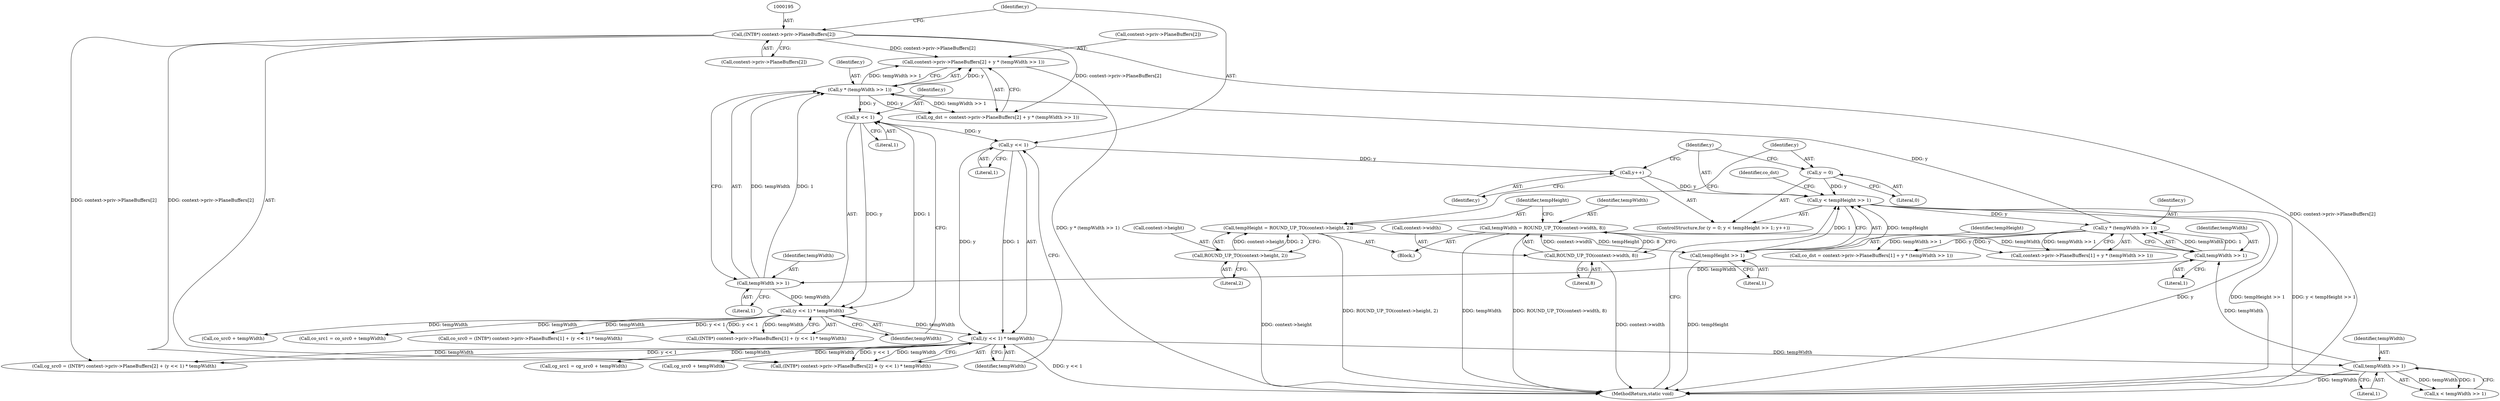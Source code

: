 digraph "1_FreeRDP_d1112c279bd1a327e8e4d0b5f371458bf2579659_6@array" {
"1000156" [label="(Call,context->priv->PlaneBuffers[2] + y * (tempWidth >> 1))"];
"1000194" [label="(Call,(INT8*) context->priv->PlaneBuffers[2])"];
"1000164" [label="(Call,y * (tempWidth >> 1))"];
"1000149" [label="(Call,y * (tempWidth >> 1))"];
"1000131" [label="(Call,y < tempHeight >> 1)"];
"1000128" [label="(Call,y = 0)"];
"1000136" [label="(Call,y++)"];
"1000204" [label="(Call,y << 1)"];
"1000182" [label="(Call,y << 1)"];
"1000133" [label="(Call,tempHeight >> 1)"];
"1000120" [label="(Call,tempHeight = ROUND_UP_TO(context->height, 2))"];
"1000122" [label="(Call,ROUND_UP_TO(context->height, 2))"];
"1000151" [label="(Call,tempWidth >> 1)"];
"1000113" [label="(Call,tempWidth = ROUND_UP_TO(context->width, 8))"];
"1000115" [label="(Call,ROUND_UP_TO(context->width, 8))"];
"1000219" [label="(Call,tempWidth >> 1)"];
"1000203" [label="(Call,(y << 1) * tempWidth)"];
"1000181" [label="(Call,(y << 1) * tempWidth)"];
"1000166" [label="(Call,tempWidth >> 1)"];
"1000157" [label="(Call,context->priv->PlaneBuffers[2])"];
"1000154" [label="(Call,cg_dst = context->priv->PlaneBuffers[2] + y * (tempWidth >> 1))"];
"1000141" [label="(Call,context->priv->PlaneBuffers[1] + y * (tempWidth >> 1))"];
"1000119" [label="(Literal,8)"];
"1000140" [label="(Identifier,co_dst)"];
"1000183" [label="(Identifier,y)"];
"1000153" [label="(Literal,1)"];
"1000156" [label="(Call,context->priv->PlaneBuffers[2] + y * (tempWidth >> 1))"];
"1000168" [label="(Literal,1)"];
"1000115" [label="(Call,ROUND_UP_TO(context->width, 8))"];
"1000123" [label="(Call,context->height)"];
"1000186" [label="(Call,co_src1 = co_src0 + tempWidth)"];
"1000136" [label="(Call,y++)"];
"1000203" [label="(Call,(y << 1) * tempWidth)"];
"1000129" [label="(Identifier,y)"];
"1000135" [label="(Literal,1)"];
"1000150" [label="(Identifier,y)"];
"1000151" [label="(Call,tempWidth >> 1)"];
"1000113" [label="(Call,tempWidth = ROUND_UP_TO(context->width, 8))"];
"1000206" [label="(Literal,1)"];
"1000164" [label="(Call,y * (tempWidth >> 1))"];
"1000219" [label="(Call,tempWidth >> 1)"];
"1000169" [label="(Call,co_src0 = (INT8*) context->priv->PlaneBuffers[1] + (y << 1) * tempWidth)"];
"1000165" [label="(Identifier,y)"];
"1000131" [label="(Call,y < tempHeight >> 1)"];
"1000185" [label="(Identifier,tempWidth)"];
"1000133" [label="(Call,tempHeight >> 1)"];
"1000134" [label="(Identifier,tempHeight)"];
"1000221" [label="(Literal,1)"];
"1000149" [label="(Call,y * (tempWidth >> 1))"];
"1000184" [label="(Literal,1)"];
"1000220" [label="(Identifier,tempWidth)"];
"1000122" [label="(Call,ROUND_UP_TO(context->height, 2))"];
"1000193" [label="(Call,(INT8*) context->priv->PlaneBuffers[2] + (y << 1) * tempWidth)"];
"1000128" [label="(Call,y = 0)"];
"1000152" [label="(Identifier,tempWidth)"];
"1000207" [label="(Identifier,tempWidth)"];
"1000126" [label="(Literal,2)"];
"1000196" [label="(Call,context->priv->PlaneBuffers[2])"];
"1000102" [label="(Block,)"];
"1000132" [label="(Identifier,y)"];
"1000116" [label="(Call,context->width)"];
"1000139" [label="(Call,co_dst = context->priv->PlaneBuffers[1] + y * (tempWidth >> 1))"];
"1000120" [label="(Call,tempHeight = ROUND_UP_TO(context->height, 2))"];
"1000167" [label="(Identifier,tempWidth)"];
"1000137" [label="(Identifier,y)"];
"1000204" [label="(Call,y << 1)"];
"1000127" [label="(ControlStructure,for (y = 0; y < tempHeight >> 1; y++))"];
"1000217" [label="(Call,x < tempWidth >> 1)"];
"1000191" [label="(Call,cg_src0 = (INT8*) context->priv->PlaneBuffers[2] + (y << 1) * tempWidth)"];
"1000114" [label="(Identifier,tempWidth)"];
"1000171" [label="(Call,(INT8*) context->priv->PlaneBuffers[1] + (y << 1) * tempWidth)"];
"1000188" [label="(Call,co_src0 + tempWidth)"];
"1000130" [label="(Literal,0)"];
"1000166" [label="(Call,tempWidth >> 1)"];
"1000181" [label="(Call,(y << 1) * tempWidth)"];
"1000121" [label="(Identifier,tempHeight)"];
"1000299" [label="(MethodReturn,static void)"];
"1000208" [label="(Call,cg_src1 = cg_src0 + tempWidth)"];
"1000182" [label="(Call,y << 1)"];
"1000194" [label="(Call,(INT8*) context->priv->PlaneBuffers[2])"];
"1000205" [label="(Identifier,y)"];
"1000210" [label="(Call,cg_src0 + tempWidth)"];
"1000156" -> "1000154"  [label="AST: "];
"1000156" -> "1000164"  [label="CFG: "];
"1000157" -> "1000156"  [label="AST: "];
"1000164" -> "1000156"  [label="AST: "];
"1000154" -> "1000156"  [label="CFG: "];
"1000156" -> "1000299"  [label="DDG: y * (tempWidth >> 1)"];
"1000194" -> "1000156"  [label="DDG: context->priv->PlaneBuffers[2]"];
"1000164" -> "1000156"  [label="DDG: y"];
"1000164" -> "1000156"  [label="DDG: tempWidth >> 1"];
"1000194" -> "1000193"  [label="AST: "];
"1000194" -> "1000196"  [label="CFG: "];
"1000195" -> "1000194"  [label="AST: "];
"1000196" -> "1000194"  [label="AST: "];
"1000205" -> "1000194"  [label="CFG: "];
"1000194" -> "1000299"  [label="DDG: context->priv->PlaneBuffers[2]"];
"1000194" -> "1000154"  [label="DDG: context->priv->PlaneBuffers[2]"];
"1000194" -> "1000191"  [label="DDG: context->priv->PlaneBuffers[2]"];
"1000194" -> "1000193"  [label="DDG: context->priv->PlaneBuffers[2]"];
"1000164" -> "1000166"  [label="CFG: "];
"1000165" -> "1000164"  [label="AST: "];
"1000166" -> "1000164"  [label="AST: "];
"1000164" -> "1000154"  [label="DDG: y"];
"1000164" -> "1000154"  [label="DDG: tempWidth >> 1"];
"1000149" -> "1000164"  [label="DDG: y"];
"1000166" -> "1000164"  [label="DDG: tempWidth"];
"1000166" -> "1000164"  [label="DDG: 1"];
"1000164" -> "1000182"  [label="DDG: y"];
"1000149" -> "1000141"  [label="AST: "];
"1000149" -> "1000151"  [label="CFG: "];
"1000150" -> "1000149"  [label="AST: "];
"1000151" -> "1000149"  [label="AST: "];
"1000141" -> "1000149"  [label="CFG: "];
"1000149" -> "1000139"  [label="DDG: y"];
"1000149" -> "1000139"  [label="DDG: tempWidth >> 1"];
"1000149" -> "1000141"  [label="DDG: y"];
"1000149" -> "1000141"  [label="DDG: tempWidth >> 1"];
"1000131" -> "1000149"  [label="DDG: y"];
"1000151" -> "1000149"  [label="DDG: tempWidth"];
"1000151" -> "1000149"  [label="DDG: 1"];
"1000131" -> "1000127"  [label="AST: "];
"1000131" -> "1000133"  [label="CFG: "];
"1000132" -> "1000131"  [label="AST: "];
"1000133" -> "1000131"  [label="AST: "];
"1000140" -> "1000131"  [label="CFG: "];
"1000299" -> "1000131"  [label="CFG: "];
"1000131" -> "1000299"  [label="DDG: y"];
"1000131" -> "1000299"  [label="DDG: tempHeight >> 1"];
"1000131" -> "1000299"  [label="DDG: y < tempHeight >> 1"];
"1000128" -> "1000131"  [label="DDG: y"];
"1000136" -> "1000131"  [label="DDG: y"];
"1000133" -> "1000131"  [label="DDG: tempHeight"];
"1000133" -> "1000131"  [label="DDG: 1"];
"1000128" -> "1000127"  [label="AST: "];
"1000128" -> "1000130"  [label="CFG: "];
"1000129" -> "1000128"  [label="AST: "];
"1000130" -> "1000128"  [label="AST: "];
"1000132" -> "1000128"  [label="CFG: "];
"1000136" -> "1000127"  [label="AST: "];
"1000136" -> "1000137"  [label="CFG: "];
"1000137" -> "1000136"  [label="AST: "];
"1000132" -> "1000136"  [label="CFG: "];
"1000204" -> "1000136"  [label="DDG: y"];
"1000204" -> "1000203"  [label="AST: "];
"1000204" -> "1000206"  [label="CFG: "];
"1000205" -> "1000204"  [label="AST: "];
"1000206" -> "1000204"  [label="AST: "];
"1000207" -> "1000204"  [label="CFG: "];
"1000204" -> "1000203"  [label="DDG: y"];
"1000204" -> "1000203"  [label="DDG: 1"];
"1000182" -> "1000204"  [label="DDG: y"];
"1000182" -> "1000181"  [label="AST: "];
"1000182" -> "1000184"  [label="CFG: "];
"1000183" -> "1000182"  [label="AST: "];
"1000184" -> "1000182"  [label="AST: "];
"1000185" -> "1000182"  [label="CFG: "];
"1000182" -> "1000181"  [label="DDG: y"];
"1000182" -> "1000181"  [label="DDG: 1"];
"1000133" -> "1000135"  [label="CFG: "];
"1000134" -> "1000133"  [label="AST: "];
"1000135" -> "1000133"  [label="AST: "];
"1000133" -> "1000299"  [label="DDG: tempHeight"];
"1000120" -> "1000133"  [label="DDG: tempHeight"];
"1000120" -> "1000102"  [label="AST: "];
"1000120" -> "1000122"  [label="CFG: "];
"1000121" -> "1000120"  [label="AST: "];
"1000122" -> "1000120"  [label="AST: "];
"1000129" -> "1000120"  [label="CFG: "];
"1000120" -> "1000299"  [label="DDG: ROUND_UP_TO(context->height, 2)"];
"1000122" -> "1000120"  [label="DDG: context->height"];
"1000122" -> "1000120"  [label="DDG: 2"];
"1000122" -> "1000126"  [label="CFG: "];
"1000123" -> "1000122"  [label="AST: "];
"1000126" -> "1000122"  [label="AST: "];
"1000122" -> "1000299"  [label="DDG: context->height"];
"1000151" -> "1000153"  [label="CFG: "];
"1000152" -> "1000151"  [label="AST: "];
"1000153" -> "1000151"  [label="AST: "];
"1000113" -> "1000151"  [label="DDG: tempWidth"];
"1000219" -> "1000151"  [label="DDG: tempWidth"];
"1000151" -> "1000166"  [label="DDG: tempWidth"];
"1000113" -> "1000102"  [label="AST: "];
"1000113" -> "1000115"  [label="CFG: "];
"1000114" -> "1000113"  [label="AST: "];
"1000115" -> "1000113"  [label="AST: "];
"1000121" -> "1000113"  [label="CFG: "];
"1000113" -> "1000299"  [label="DDG: tempWidth"];
"1000113" -> "1000299"  [label="DDG: ROUND_UP_TO(context->width, 8)"];
"1000115" -> "1000113"  [label="DDG: context->width"];
"1000115" -> "1000113"  [label="DDG: 8"];
"1000115" -> "1000119"  [label="CFG: "];
"1000116" -> "1000115"  [label="AST: "];
"1000119" -> "1000115"  [label="AST: "];
"1000115" -> "1000299"  [label="DDG: context->width"];
"1000219" -> "1000217"  [label="AST: "];
"1000219" -> "1000221"  [label="CFG: "];
"1000220" -> "1000219"  [label="AST: "];
"1000221" -> "1000219"  [label="AST: "];
"1000217" -> "1000219"  [label="CFG: "];
"1000219" -> "1000299"  [label="DDG: tempWidth"];
"1000219" -> "1000217"  [label="DDG: tempWidth"];
"1000219" -> "1000217"  [label="DDG: 1"];
"1000203" -> "1000219"  [label="DDG: tempWidth"];
"1000203" -> "1000193"  [label="AST: "];
"1000203" -> "1000207"  [label="CFG: "];
"1000207" -> "1000203"  [label="AST: "];
"1000193" -> "1000203"  [label="CFG: "];
"1000203" -> "1000299"  [label="DDG: y << 1"];
"1000203" -> "1000191"  [label="DDG: y << 1"];
"1000203" -> "1000191"  [label="DDG: tempWidth"];
"1000203" -> "1000193"  [label="DDG: y << 1"];
"1000203" -> "1000193"  [label="DDG: tempWidth"];
"1000181" -> "1000203"  [label="DDG: tempWidth"];
"1000203" -> "1000208"  [label="DDG: tempWidth"];
"1000203" -> "1000210"  [label="DDG: tempWidth"];
"1000181" -> "1000171"  [label="AST: "];
"1000181" -> "1000185"  [label="CFG: "];
"1000185" -> "1000181"  [label="AST: "];
"1000171" -> "1000181"  [label="CFG: "];
"1000181" -> "1000169"  [label="DDG: y << 1"];
"1000181" -> "1000169"  [label="DDG: tempWidth"];
"1000181" -> "1000171"  [label="DDG: y << 1"];
"1000181" -> "1000171"  [label="DDG: tempWidth"];
"1000166" -> "1000181"  [label="DDG: tempWidth"];
"1000181" -> "1000186"  [label="DDG: tempWidth"];
"1000181" -> "1000188"  [label="DDG: tempWidth"];
"1000166" -> "1000168"  [label="CFG: "];
"1000167" -> "1000166"  [label="AST: "];
"1000168" -> "1000166"  [label="AST: "];
}
